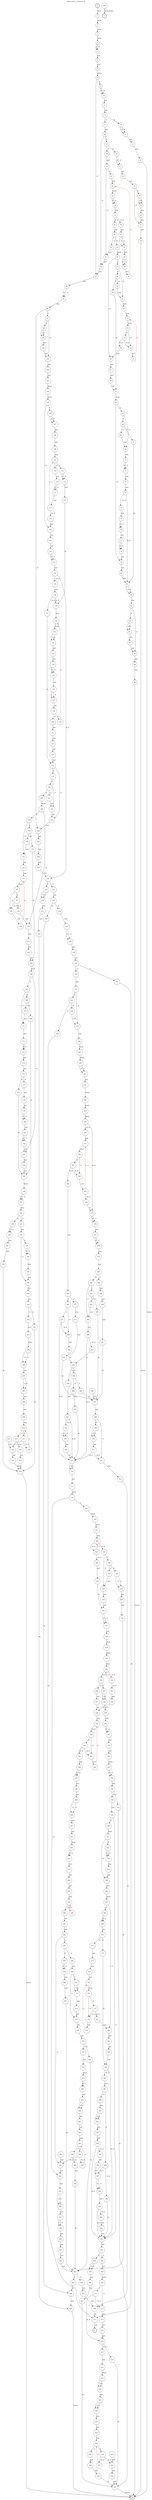 digraph finite_state_machine {
    label = "allium.wasm - function 34"
    labelloc =  t
    labelfontsize = 16
    labelfontcolor = black
    labelfontname = "Helvetica"
    node [shape = doublecircle]; 0 E U R ;
    node [shape = circle];
    0 -> 1[label="block"];
    1 -> 2[label="block"];
    2 -> 3[label="block"];
    3 -> 4[label="block"];
    4 -> 5[label="if"];
    4 -> 5[label="~if"];
    5 -> 6[label="end"];
    6 -> 7[label="end"];
    7 -> 8[label="block"];
    8 -> 9[label="if"];
    8 -> 93[label="~if"];
    9 -> 10[label="if"];
    9 -> 10[label="~if"];
    10 -> 11[label="else"];
    11 -> 12[label="end"];
    12 -> 13[label="if"];
    12 -> 17[label="~if"];
    13 -> 14[label="if"];
    13 -> 14[label="~if"];
    14 -> 15[label="else"];
    15 -> 16[label="end"];
    16 -> R[label="return"];
    17 -> 18[label="end"];
    18 -> 19[label="if"];
    18 -> 92[label="~if"];
    19 -> 20[label="if"];
    19 -> 29[label="~if"];
    20 -> 21[label="if"];
    20 -> 21[label="~if"];
    21 -> 22[label="else"];
    22 -> 23[label="end"];
    23 -> 24[label="if"];
    23 -> 27[label="~if"];
    24 -> 25[label="if"];
    24 -> 25[label="~if"];
    25 -> 26[label="else"];
    26 -> 27[label="end"];
    27 -> 28[label="end"];
    28 -> R[label="return"];
    29 -> 30[label="end"];
    30 -> 31[label="if"];
    30 -> 91[label="~if"];
    31 -> 32[label="loop"];
    32 -> 33[label="block"];
    33 -> 34[label="if"];
    33 -> 34[label="~if"];
    34 -> 35[label="else"];
    35 -> 36[label="~br_if"];
    35 -> 43[label="br_if"];
    36 -> 37[label="end"];
    37 -> 38[label="if"];
    37 -> 38[label="~if"];
    38 -> 39[label="end"];
    39 -> 40[label="if"];
    39 -> 40[label="~if"];
    40 -> 41[label="end"];
    41 -> 32[color="red" fontcolor="red" label="br"];
    43 -> 44[label="end"];
    44 -> 45[label="if"];
    44 -> 90[label="~if"];
    45 -> 46[label="block"];
    46 -> 47[label="if"];
    46 -> 60[label="~if"];
    47 -> 48[label="if"];
    47 -> 51[label="~if"];
    48 -> 49[label="if"];
    48 -> 50[label="~if"];
    49 -> 63[label="br"];
    50 -> 51[label="end"];
    51 -> 52[label="end"];
    52 -> 53[label="loop"];
    53 -> 54[label="block"];
    54 -> 55[label="if"];
    54 -> 56[label="~if"];
    55 -> 56[label="~br_if"];
    55 -> 59[label="br_if"];
    56 -> 57[label="end"];
    57 -> 53[color="red" fontcolor="red" label="br"];
    59 -> 60[label="end"];
    60 -> 61[label="else"];
    61 -> 62[label="end"];
    62 -> 63[label="end"];
    63 -> 64[label="block"];
    64 -> 65[label="if"];
    64 -> 79[label="~if"];
    65 -> 66[label="if"];
    65 -> 69[label="~if"];
    66 -> 67[label="if"];
    66 -> 68[label="~if"];
    67 -> 81[label="br"];
    68 -> 69[label="end"];
    69 -> 70[label="else"];
    70 -> 71[label="if"];
    70 -> 71[label="~if"];
    71 -> 72[label="else"];
    72 -> 73[label="end"];
    73 -> 74[label="~br_if"];
    73 -> 81[label="br_if"];
    74 -> 75[label="end"];
    75 -> 76[label="if"];
    75 -> 76[label="~if"];
    76 -> 77[label="end"];
    77 -> 78[label="if"];
    77 -> 78[label="~if"];
    78 -> 79[label="end"];
    79 -> 80[label="end"];
    80 -> 81[label="end"];
    81 -> 82[label="if"];
    81 -> 82[label="~if"];
    82 -> 83[label="else"];
    83 -> 84[label="if"];
    83 -> 87[label="~if"];
    84 -> 85[label="if"];
    84 -> 85[label="~if"];
    85 -> 86[label="else"];
    86 -> 87[label="end"];
    87 -> 88[label="end"];
    88 -> 89[label="end"];
    89 -> R[label="return"];
    90 -> 91[label="end"];
    91 -> 92[label="end"];
    92 -> 93[label="end"];
    93 -> 94[label="else"];
    94 -> 95[label="if"];
    94 -> 95[label="~if"];
    95 -> 96[label="else"];
    96 -> 97[label="if"];
    96 -> 224[label="~if"];
    97 -> 98[label="if"];
    97 -> 101[label="~if"];
    98 -> 99[label="if"];
    98 -> 99[label="~if"];
    99 -> 100[label="else"];
    100 -> 101[label="end"];
    101 -> 102[label="else"];
    102 -> 103[label="end"];
    103 -> 104[label="block"];
    104 -> 105[label="block"];
    105 -> 106[label="if"];
    105 -> 120[label="~if"];
    106 -> 107[label="if"];
    106 -> 107[label="~if"];
    107 -> 108[label="else"];
    108 -> 109[label="end"];
    109 -> 110[label="loop"];
    110 -> 111[label="if"];
    110 -> 115[label="~if"];
    111 -> 112[label="if"];
    111 -> 112[label="~if"];
    112 -> 113[label="else"];
    113 -> 129[label="br"];
    115 -> 116[label="end"];
    116 -> 117[label="if"];
    116 -> 117[label="~if"];
    117 -> 118[label="end"];
    118 -> 119[label="~br_if"];
    118 -> 110[color="red" fontcolor="red" label="br_if"];
    119 -> 120[label="end"];
    120 -> 121[label="else"];
    121 -> 122[label="end"];
    122 -> 123[label="if"];
    122 -> 123[label="~if"];
    123 -> 124[label="else"];
    124 -> 125[label="~br_if"];
    124 -> 228[label="br_if"];
    125 -> 126[label="end"];
    126 -> 127[label="~br_if"];
    126 -> 129[label="br_if"];
    127 -> 144[label="br"];
    129 -> 130[label="loop"];
    130 -> 131[label="block"];
    131 -> 132[label="if"];
    131 -> 132[label="~if"];
    132 -> 133[label="end"];
    133 -> 134[label="end"];
    134 -> 135[label="if"];
    134 -> 135[label="~if"];
    135 -> 136[label="end"];
    136 -> 137[label="if"];
    136 -> 137[label="~if"];
    137 -> 138[label="end"];
    138 -> 139[label="if"];
    138 -> 140[label="~if"];
    139 -> 130[color="red" fontcolor="red" label="br"];
    140 -> 141[label="else"];
    141 -> 142[label="end"];
    142 -> 143[label="end"];
    143 -> 144[label="end"];
    144 -> 145[label="if"];
    144 -> 223[label="~if"];
    145 -> 146[label="if"];
    145 -> 222[label="~if"];
    146 -> 147[label="if"];
    146 -> 221[label="~if"];
    147 -> 148[label="block"];
    148 -> 149[label="if"];
    148 -> 162[label="~if"];
    149 -> 150[label="if"];
    149 -> 153[label="~if"];
    150 -> 151[label="if"];
    150 -> 152[label="~if"];
    151 -> 165[label="br"];
    152 -> 153[label="end"];
    153 -> 154[label="end"];
    154 -> 155[label="loop"];
    155 -> 156[label="block"];
    156 -> 157[label="if"];
    156 -> 158[label="~if"];
    157 -> 158[label="~br_if"];
    157 -> 161[label="br_if"];
    158 -> 159[label="end"];
    159 -> 155[color="red" fontcolor="red" label="br"];
    161 -> 162[label="end"];
    162 -> 163[label="else"];
    163 -> 164[label="end"];
    164 -> 165[label="end"];
    165 -> 166[label="block"];
    166 -> 167[label="if"];
    166 -> 183[label="~if"];
    167 -> 168[label="if"];
    167 -> 171[label="~if"];
    168 -> 169[label="if"];
    168 -> 170[label="~if"];
    169 -> 185[label="br"];
    170 -> 171[label="end"];
    171 -> 172[label="else"];
    172 -> 173[label="if"];
    172 -> 173[label="~if"];
    173 -> 174[label="else"];
    174 -> 175[label="end"];
    175 -> 176[label="if"];
    175 -> 177[label="~if"];
    176 -> 185[label="br"];
    177 -> 178[label="end"];
    178 -> 179[label="end"];
    179 -> 180[label="if"];
    179 -> 180[label="~if"];
    180 -> 181[label="end"];
    181 -> 182[label="if"];
    181 -> 182[label="~if"];
    182 -> 183[label="end"];
    183 -> 184[label="end"];
    184 -> 185[label="end"];
    185 -> 186[label="block"];
    186 -> 187[label="if"];
    186 -> 187[label="~if"];
    187 -> 188[label="else"];
    188 -> 189[label="if"];
    188 -> 193[label="~if"];
    189 -> 190[label="if"];
    189 -> 190[label="~if"];
    190 -> 191[label="else"];
    191 -> 192[label="end"];
    192 -> 220[label="br"];
    193 -> 194[label="end"];
    194 -> 195[label="if"];
    194 -> 198[label="~if"];
    195 -> 196[label="if"];
    195 -> 196[label="~if"];
    196 -> 197[label="else"];
    197 -> 198[label="end"];
    198 -> 199[label="else"];
    199 -> 200[label="end"];
    200 -> 201[label="if"];
    200 -> 202[label="~if"];
    201 -> 220[label="br"];
    202 -> 203[label="end"];
    203 -> 204[label="block"];
    204 -> 205[label="if"];
    204 -> 205[label="~if"];
    205 -> 206[label="else"];
    206 -> 207[label="if"];
    206 -> 207[label="~if"];
    207 -> 208[label="else"];
    208 -> 209[label="end"];
    209 -> 210[label="loop"];
    210 -> 211[label="if"];
    210 -> 213[label="~if"];
    211 -> 212[label="~br_if"];
    211 -> 218[label="br_if"];
    212 -> 210[color="red" fontcolor="red" label="br"];
    213 -> 214[label="end"];
    214 -> 215[label="end"];
    215 -> 220[label="br"];
    217 -> 218[label="end"];
    218 -> 219[label="end"];
    219 -> 220[label="end"];
    220 -> R[label="return"];
    221 -> 222[label="end"];
    222 -> 223[label="end"];
    223 -> 224[label="end"];
    224 -> 225[label="end"];
    225 -> 226[label="end"];
    226 -> 227[label="end"];
    227 -> 228[label="end"];
    228 -> 229[label="if"];
    228 -> 233[label="~if"];
    229 -> 230[label="if"];
    229 -> 230[label="~if"];
    230 -> 231[label="else"];
    231 -> 232[label="end"];
    232 -> 509[label="br"];
    233 -> 234[label="end"];
    234 -> 235[label="if"];
    234 -> 236[label="~if"];
    235 -> 508[label="br"];
    236 -> 237[label="end"];
    237 -> 238[label="if"];
    237 -> 238[label="~if"];
    238 -> 239[label="else"];
    239 -> 240[label="end"];
    240 -> 241[label="if"];
    240 -> 242[label="~if"];
    241 -> 511[label="br"];
    242 -> 243[label="end"];
    243 -> 244[label="if"];
    243 -> 247[label="~if"];
    244 -> 245[label="if"];
    244 -> 246[label="~if"];
    245 -> 511[label="br"];
    246 -> 247[label="end"];
    247 -> 248[label="end"];
    248 -> 249[label="block"];
    249 -> 250[label="block"];
    250 -> 251[label="if"];
    250 -> 251[label="~if"];
    251 -> 252[label="else"];
    252 -> 253[label="block"];
    253 -> 254[label="block"];
    254 -> 255[label="block"];
    255 -> 256[label="~br_if"];
    255 -> 275[label="br_if"];
    256 -> 257[label="loop"];
    257 -> 258[label="block"];
    258 -> 259[label="if"];
    258 -> 260[label="~if"];
    259 -> 260[label="~br_if"];
    259 -> 264[label="br_if"];
    260 -> 261[label="end"];
    261 -> 262[label="~br_if"];
    261 -> 257[color="red" fontcolor="red" label="br_if"];
    262 -> 275[label="br"];
    264 -> 265[label="end"];
    265 -> 266[label="if"];
    265 -> 271[label="~if"];
    266 -> 267[label="if"];
    266 -> 268[label="~if"];
    267 -> 268[label="~br_if"];
    267 -> 315[label="br_if"];
    268 -> 269[label="else"];
    269 -> 293[label="br"];
    271 -> 272[label="else"];
    272 -> 273[label="end"];
    273 -> 307[label="br"];
    275 -> 276[label="if"];
    275 -> 276[label="~if"];
    276 -> 277[label="else"];
    277 -> 278[label="if"];
    277 -> 278[label="~if"];
    278 -> 279[label="else"];
    279 -> 280[label="end"];
    280 -> 281[label="if"];
    280 -> 288[label="~if"];
    281 -> 282[label="if"];
    281 -> 285[label="~if"];
    282 -> 283[label="if"];
    282 -> 284[label="~if"];
    283 -> 307[label="br"];
    284 -> 285[label="end"];
    285 -> 286[label="end"];
    286 -> 287[label="~br_if"];
    286 -> 315[label="br_if"];
    287 -> 293[label="br"];
    288 -> 289[label="else"];
    289 -> 290[label="end"];
    290 -> 291[label="end"];
    291 -> 307[label="br"];
    293 -> 294[label="if"];
    293 -> 300[label="~if"];
    294 -> 295[label="if"];
    294 -> 296[label="~if"];
    295 -> 307[label="br"];
    296 -> 297[label="else"];
    297 -> 315[label="br"];
    299 -> U[label="unreachable"];
    300 -> 301[label="end"];
    301 -> 302[label="~br_if"];
    301 -> 315[label="br_if"];
    302 -> 303[label="if"];
    302 -> 303[label="~if"];
    303 -> 304[label="else"];
    304 -> 315[label="br"];
    306 -> 307[label="end"];
    307 -> 308[label="end"];
    308 -> 309[label="if"];
    308 -> 312[label="~if"];
    309 -> 310[label="if"];
    309 -> 310[label="~if"];
    310 -> 311[label="end"];
    311 -> 312[label="~br_if"];
    311 -> 315[label="br_if"];
    312 -> 313[label="end"];
    313 -> 506[label="br"];
    315 -> 316[label="if"];
    315 -> 316[label="~if"];
    316 -> 317[label="end"];
    317 -> 318[label="block"];
    318 -> 319[label="if"];
    318 -> 494[label="~if"];
    319 -> 320[label="block"];
    320 -> 321[label="block"];
    321 -> 322[label="loop"];
    322 -> 323[label="~br_if"];
    322 -> 327[label="br_if"];
    323 -> 324[label="~br_if"];
    323 -> 322[color="red" fontcolor="red" label="br_if"];
    324 -> 325[label="end"];
    325 -> 336[label="br"];
    327 -> 328[label="if"];
    327 -> 334[label="~if"];
    328 -> 329[label="if"];
    328 -> 333[label="~if"];
    329 -> 330[label="if"];
    329 -> 330[label="~if"];
    330 -> 331[label="else"];
    331 -> 332[label="end"];
    332 -> 502[label="br"];
    333 -> 334[label="end"];
    334 -> 335[label="end"];
    335 -> 336[label="end"];
    336 -> 337[label="if"];
    336 -> 337[label="~if"];
    337 -> 338[label="end"];
    338 -> 339[label="block"];
    339 -> 340[label="block"];
    340 -> 341[label="loop"];
    341 -> 342[label="~br_if"];
    341 -> 346[label="br_if"];
    342 -> 343[label="~br_if"];
    342 -> 341[color="red" fontcolor="red" label="br_if"];
    343 -> 344[label="end"];
    344 -> 438[label="br"];
    346 -> 347[label="if"];
    346 -> 436[label="~if"];
    347 -> 348[label="if"];
    347 -> 348[label="~if"];
    348 -> 349[label="else"];
    349 -> 350[label="end"];
    350 -> 351[label="if"];
    350 -> 351[label="~if"];
    351 -> 352[label="else"];
    352 -> 353[label="end"];
    353 -> 354[label="block"];
    354 -> 355[label="if"];
    354 -> 355[label="~if"];
    355 -> 356[label="else"];
    356 -> 357[label="if"];
    356 -> 358[label="~if"];
    357 -> 435[label="br"];
    358 -> 359[label="end"];
    359 -> 360[label="if"];
    359 -> 402[label="~if"];
    360 -> 361[label="block"];
    361 -> 362[label="if"];
    361 -> 365[label="~if"];
    362 -> 363[label="if"];
    362 -> 363[label="~if"];
    363 -> 364[label="else"];
    364 -> 365[label="end"];
    365 -> 366[label="else"];
    366 -> 367[label="block"];
    367 -> 368[label="if"];
    367 -> 382[label="~if"];
    368 -> 369[label="if"];
    368 -> 369[label="~if"];
    369 -> 370[label="else"];
    370 -> 371[label="if"];
    370 -> 372[label="~if"];
    371 -> 385[label="br"];
    372 -> 373[label="end"];
    373 -> 374[label="end"];
    374 -> 375[label="loop"];
    375 -> 376[label="block"];
    376 -> 377[label="if"];
    376 -> 378[label="~if"];
    377 -> 378[label="~br_if"];
    377 -> 381[label="br_if"];
    378 -> 379[label="end"];
    379 -> 375[color="red" fontcolor="red" label="br"];
    381 -> 382[label="end"];
    382 -> 383[label="else"];
    383 -> 384[label="end"];
    384 -> 385[label="end"];
    385 -> 386[label="~br_if"];
    385 -> 402[label="br_if"];
    386 -> 387[label="block"];
    387 -> 388[label="if"];
    387 -> 390[label="~if"];
    388 -> 389[label="~br_if"];
    388 -> 397[label="br_if"];
    389 -> 402[label="br"];
    390 -> 391[label="else"];
    391 -> 392[label="if"];
    391 -> 392[label="~if"];
    392 -> 393[label="else"];
    393 -> 394[label="end"];
    394 -> 395[label="~br_if"];
    394 -> 402[label="br_if"];
    395 -> 396[label="end"];
    396 -> 397[label="end"];
    397 -> 398[label="if"];
    397 -> 398[label="~if"];
    398 -> 399[label="end"];
    399 -> 400[label="~br_if"];
    399 -> 402[label="br_if"];
    400 -> 401[label="end"];
    401 -> 402[label="end"];
    402 -> 403[label="end"];
    403 -> 404[label="if"];
    403 -> 408[label="~if"];
    404 -> 405[label="if"];
    404 -> 405[label="~if"];
    405 -> 406[label="else"];
    406 -> 407[label="end"];
    407 -> 435[label="br"];
    408 -> 409[label="end"];
    409 -> 410[label="block"];
    410 -> 411[label="if"];
    410 -> 412[label="~if"];
    411 -> 412[label="~br_if"];
    411 -> 415[label="br_if"];
    412 -> 413[label="else"];
    413 -> 414[label="end"];
    414 -> 415[label="end"];
    415 -> 416[label="if"];
    415 -> 417[label="~if"];
    416 -> 435[label="br"];
    417 -> 418[label="end"];
    418 -> 419[label="block"];
    419 -> 420[label="if"];
    419 -> 420[label="~if"];
    420 -> 421[label="else"];
    421 -> 422[label="if"];
    421 -> 422[label="~if"];
    422 -> 423[label="else"];
    423 -> 424[label="end"];
    424 -> 425[label="loop"];
    425 -> 426[label="if"];
    425 -> 428[label="~if"];
    426 -> 427[label="~br_if"];
    426 -> 433[label="br_if"];
    427 -> 425[color="red" fontcolor="red" label="br"];
    428 -> 429[label="end"];
    429 -> 430[label="end"];
    430 -> 435[label="br"];
    432 -> 433[label="end"];
    433 -> 434[label="end"];
    434 -> 435[label="end"];
    435 -> R[label="return"];
    436 -> 437[label="end"];
    437 -> 438[label="end"];
    438 -> 439[label="loop"];
    439 -> 440[label="block"];
    440 -> 441[label="if"];
    440 -> 442[label="~if"];
    441 -> 442[label="~br_if"];
    441 -> 445[label="br_if"];
    442 -> 443[label="end"];
    443 -> 439[color="red" fontcolor="red" label="br"];
    445 -> 446[label="end"];
    446 -> 447[label="if"];
    446 -> 447[label="~if"];
    447 -> 448[label="else"];
    448 -> 449[label="end"];
    449 -> 450[label="if"];
    449 -> 450[label="~if"];
    450 -> 451[label="else"];
    451 -> 452[label="end"];
    452 -> 453[label="block"];
    453 -> 454[label="if"];
    453 -> 454[label="~if"];
    454 -> 455[label="else"];
    455 -> 456[label="end"];
    456 -> 457[label="end"];
    457 -> 458[label="loop"];
    458 -> 459[label="if"];
    458 -> 460[label="~if"];
    459 -> 458[color="red" fontcolor="red" label="br"];
    460 -> 461[label="end"];
    461 -> 462[label="end"];
    462 -> 463[label="if"];
    462 -> 493[label="~if"];
    463 -> 464[label="if"];
    463 -> 468[label="~if"];
    464 -> 465[label="if"];
    464 -> 465[label="~if"];
    465 -> 466[label="else"];
    466 -> 467[label="end"];
    467 -> 502[label="br"];
    468 -> 469[label="end"];
    469 -> 470[label="if"];
    469 -> 473[label="~if"];
    470 -> 471[label="if"];
    470 -> 471[label="~if"];
    471 -> 472[label="else"];
    472 -> 473[label="end"];
    473 -> 474[label="else"];
    474 -> 475[label="end"];
    475 -> 476[label="if"];
    475 -> 477[label="~if"];
    476 -> 502[label="br"];
    477 -> 478[label="end"];
    478 -> 479[label="block"];
    479 -> 480[label="if"];
    479 -> 480[label="~if"];
    480 -> 481[label="else"];
    481 -> 482[label="if"];
    481 -> 482[label="~if"];
    482 -> 483[label="else"];
    483 -> 484[label="end"];
    484 -> 485[label="loop"];
    485 -> 486[label="if"];
    485 -> 488[label="~if"];
    486 -> 487[label="~br_if"];
    486 -> 493[label="br_if"];
    487 -> 485[color="red" fontcolor="red" label="br"];
    488 -> 489[label="end"];
    489 -> 490[label="end"];
    490 -> 502[label="br"];
    492 -> 493[label="end"];
    493 -> 494[label="end"];
    494 -> 495[label="else"];
    495 -> 496[label="if"];
    495 -> 496[label="~if"];
    496 -> 497[label="end"];
    497 -> 498[label="if"];
    497 -> 498[label="~if"];
    498 -> 499[label="else"];
    499 -> 500[label="end"];
    500 -> 501[label="end"];
    501 -> 502[label="end"];
    502 -> 503[label="if"];
    502 -> 504[label="~if"];
    503 -> 508[label="br"];
    504 -> 505[label="end"];
    505 -> 506[label="end"];
    506 -> 511[label="br"];
    508 -> 509[label="end"];
    509 -> R[label="return"];
    511 -> E[label="end"];
}

